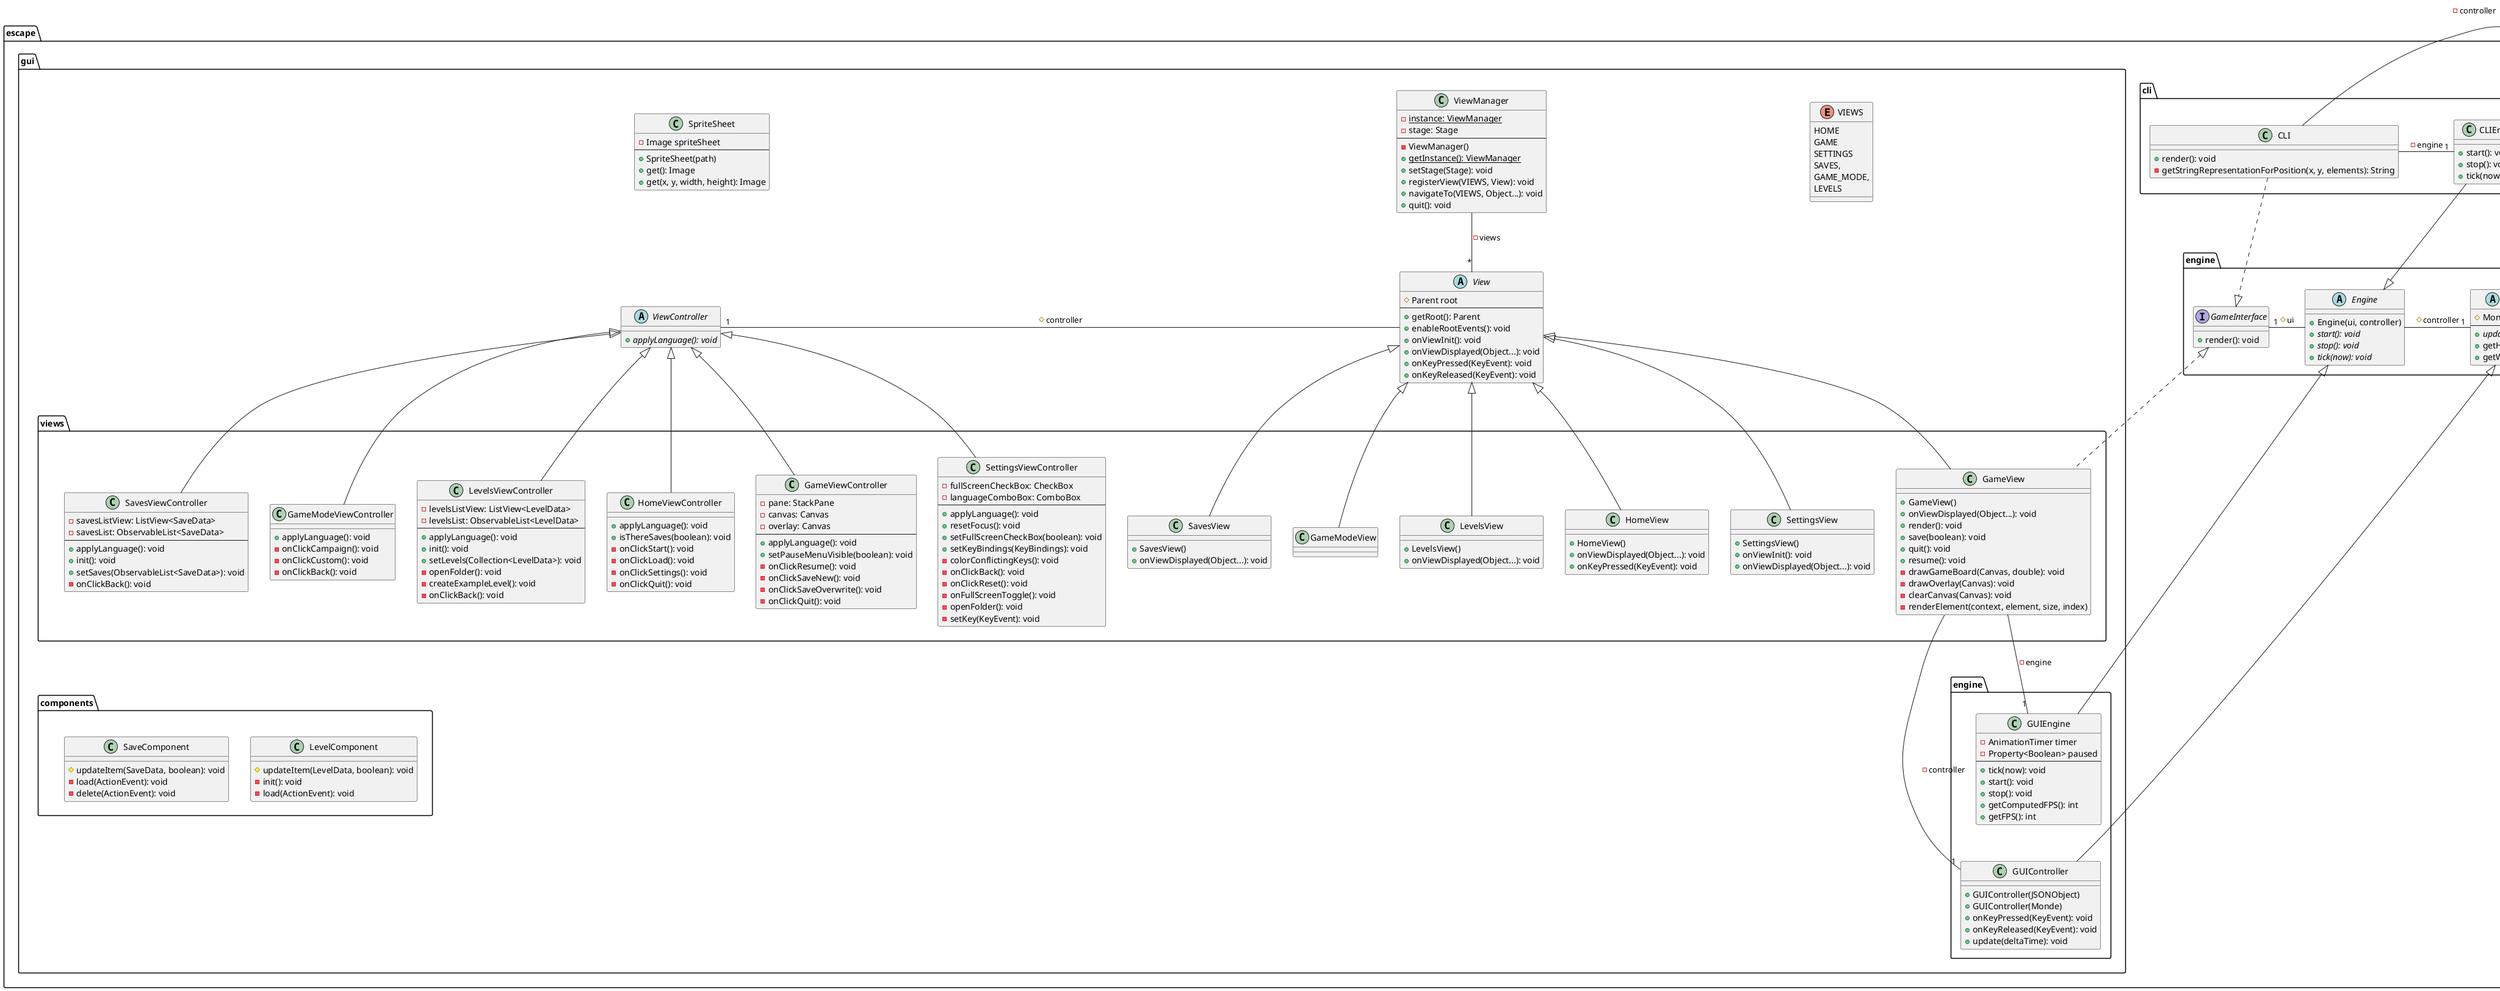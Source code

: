 @startuml
package escape {
    package engine {
        abstract class GameController {
            # Monde monde
            --
            + {abstract} update(deltaTime)): void
            + getHeight(): int
            + getWidth(): int
        }

        abstract class Engine {
            + Engine(ui, controller)
            + {abstract} start(): void
            + {abstract} stop(): void
            + {abstract} tick(now): void
        }

        interface GameInterface {
            + render(): void
        }
    }

    package cli {
        class CLIController {
            + start(): void
            + stop(): void
            + update(deltaTime): void
        }

        class CLIEngine {
            + start(): void
            + stop(): void
            + tick(now): void
        }

        class CLI {
            + render(): void
            - getStringRepresentationForPosition(x, y, elements): String
        }
    }

    package gui {
        enum VIEWS {
            HOME
            GAME
            SETTINGS
            SAVES,
            GAME_MODE,
            LEVELS
        }

        abstract class View {
            # Parent root
            --
            + getRoot(): Parent
            + enableRootEvents(): void
            + onViewInit(): void
            + onViewDisplayed(Object...): void
            + onKeyPressed(KeyEvent): void
            + onKeyReleased(KeyEvent): void
        }

        abstract class ViewController {
            + {abstract} applyLanguage(): void
        }

        class ViewManager {
            - {static} instance: ViewManager
            - stage: Stage
            --
            - ViewManager()
            + {static} getInstance(): ViewManager
            + setStage(Stage): void
            + registerView(VIEWS, View): void
            + navigateTo(VIEWS, Object...): void
            + quit(): void
        }

        package components {
            class LevelComponent {
                # updateItem(LevelData, boolean): void
                - init(): void
                - load(ActionEvent): void
            }

            class SaveComponent {
                # updateItem(SaveData, boolean): void
                - load(ActionEvent): void
                - delete(ActionEvent): void
            }
        }

        package views {
            class HomeViewController {
                + applyLanguage(): void
                + isThereSaves(boolean): void
                - onClickStart(): void
                - onClickLoad(): void
                - onClickSettings(): void
                - onClickQuit(): void
            }

            class GameViewController {
                - pane: StackPane
                - canvas: Canvas
                - overlay: Canvas
                --
                + applyLanguage(): void
                + setPauseMenuVisible(boolean): void
                - onClickResume(): void
                - onClickSaveNew(): void
                - onClickSaveOverwrite(): void
                - onClickQuit(): void
            }

            class SettingsViewController {
                - fullScreenCheckBox: CheckBox
                - languageComboBox: ComboBox
                --
                + applyLanguage(): void
                + resetFocus(): void
                + setFullScreenCheckBox(boolean): void
                + setKeyBindings(KeyBindings): void
                - colorConflictingKeys(): void
                - onClickBack(): void
                - onClickReset(): void
                - onFullScreenToggle(): void
                - openFolder(): void
                - setKey(KeyEvent): void
            }

            class SavesViewController {
                - savesListView: ListView<SaveData>
                - savesList: ObservableList<SaveData>
                --
                + applyLanguage(): void
                + init(): void
                + setSaves(ObservableList<SaveData>): void
                - onClickBack(): void
            }

            class GameModeViewController {
                + applyLanguage(): void
                - onClickCampaign(): void
                - onClickCustom(): void
                - onClickBack(): void
            }

            class LevelsViewController {
                - levelsListView: ListView<LevelData>
                - levelsList: ObservableList<LevelData>
                --
                + applyLanguage(): void
                + init(): void
                + setLevels(Collection<LevelData>): void
                - openFolder(): void
                - createExampleLevel(): void
                - onClickBack(): void
            }

            class HomeView {
                + HomeView()
                + onViewDisplayed(Object...): void
                + onKeyPressed(KeyEvent): void
            }

            class GameView {
                + GameView()
                + onViewDisplayed(Object...): void
                + render(): void
                + save(boolean): void
                + quit(): void
                + resume(): void
                - drawGameBoard(Canvas, double): void
                - drawOverlay(Canvas): void
                - clearCanvas(Canvas): void
                - renderElement(context, element, size, index)
            }

            class SettingsView {
                + SettingsView()
                + onViewInit(): void
                + onViewDisplayed(Object...): void
            }

            class SavesView {
                + SavesView()
                + onViewDisplayed(Object...): void
            }

            class GameModeView {
            }

            class LevelsView {
                + LevelsView()
                + onViewDisplayed(Object...): void
            }
        }

        package engine {
            class GUIController {
                + GUIController(JSONObject)
                + GUIController(Monde)
                + onKeyPressed(KeyEvent): void
                + onKeyReleased(KeyEvent): void
                + update(deltaTime): void
            }

            class GUIEngine {
                - AnimationTimer timer
                - Property<Boolean> paused
                --
                + tick(now): void
                + start(): void
                + stop(): void
                + getComputedFPS(): int
                + getFPS(): int
            }
        }

        class SpriteSheet {
            - Image spriteSheet
            --
            + SpriteSheet(path)
            + get(): Image
            + get(x, y, width, height): Image
        }
    }
}

' engine
Engine -left-"1" GameInterface : # ui
Engine -right-"1" GameController : # controller

' cli
CLIController -down-|> GameController
CLIEngine -down-|> Engine
CLI .down.|> GameInterface
CLI -right-"1" CLIController : - controller
CLI -right-"1" CLIEngine : - engine

' gui
GUIController -up-|> GameController
GUIEngine -up-|> Engine
GameView .up.|> GameInterface
GameView --"1" GUIController : - controller
GameView --"1" GUIEngine : - engine
GUIEngine -down[hidden]- GUIController

View -left-"1" ViewController : # controller
ViewManager --"*" View : - views

' gui views
HomeViewController -up-|> ViewController
HomeView -up-|> View
GameViewController -up-|> ViewController
GameView -up-|> View
SettingsViewController -up-|> ViewController
SettingsView -up-|> View
SavesViewController -up-|> ViewController
SavesView -up-|> View
GameModeViewController -up-|> ViewController
GameModeView -up-|> View
LevelsViewController -up-|> ViewController
LevelsView -up-|> View

' force layout
components -up[hidden]- views

@enduml
